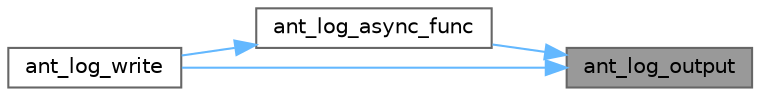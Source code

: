 digraph "ant_log_output"
{
 // LATEX_PDF_SIZE
  bgcolor="transparent";
  edge [fontname=Helvetica,fontsize=10,labelfontname=Helvetica,labelfontsize=10];
  node [fontname=Helvetica,fontsize=10,shape=box,height=0.2,width=0.4];
  rankdir="RL";
  Node1 [id="Node000001",label="ant_log_output",height=0.2,width=0.4,color="gray40", fillcolor="grey60", style="filled", fontcolor="black",tooltip="Вывод сообщения (thread-safe)"];
  Node1 -> Node2 [id="edge1_Node000001_Node000002",dir="back",color="steelblue1",style="solid",tooltip=" "];
  Node2 [id="Node000002",label="ant_log_async_func",height=0.2,width=0.4,color="grey40", fillcolor="white", style="filled",URL="$group___ant_logger.html#ga88512267049455a44ecba369aa21dfa4",tooltip="Функция-обёртка для асинхронного вывода логов через event loop."];
  Node2 -> Node3 [id="edge2_Node000002_Node000003",dir="back",color="steelblue1",style="solid",tooltip=" "];
  Node3 [id="Node000003",label="ant_log_write",height=0.2,width=0.4,color="grey40", fillcolor="white", style="filled",URL="$group___ant_logger.html#ga0aa4315bcae65fafb912aa5319c64417",tooltip="Основная функция логирования (используйте макросы)."];
  Node1 -> Node3 [id="edge3_Node000001_Node000003",dir="back",color="steelblue1",style="solid",tooltip=" "];
}
